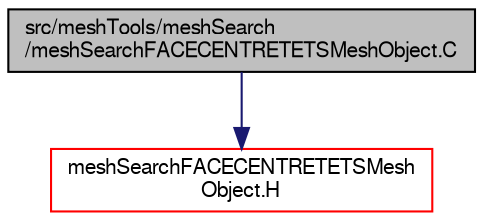 digraph "src/meshTools/meshSearch/meshSearchFACECENTRETETSMeshObject.C"
{
  bgcolor="transparent";
  edge [fontname="FreeSans",fontsize="10",labelfontname="FreeSans",labelfontsize="10"];
  node [fontname="FreeSans",fontsize="10",shape=record];
  Node0 [label="src/meshTools/meshSearch\l/meshSearchFACECENTRETETSMeshObject.C",height=0.2,width=0.4,color="black", fillcolor="grey75", style="filled", fontcolor="black"];
  Node0 -> Node1 [color="midnightblue",fontsize="10",style="solid",fontname="FreeSans"];
  Node1 [label="meshSearchFACECENTRETETSMesh\lObject.H",height=0.2,width=0.4,color="red",URL="$a07631.html"];
}
